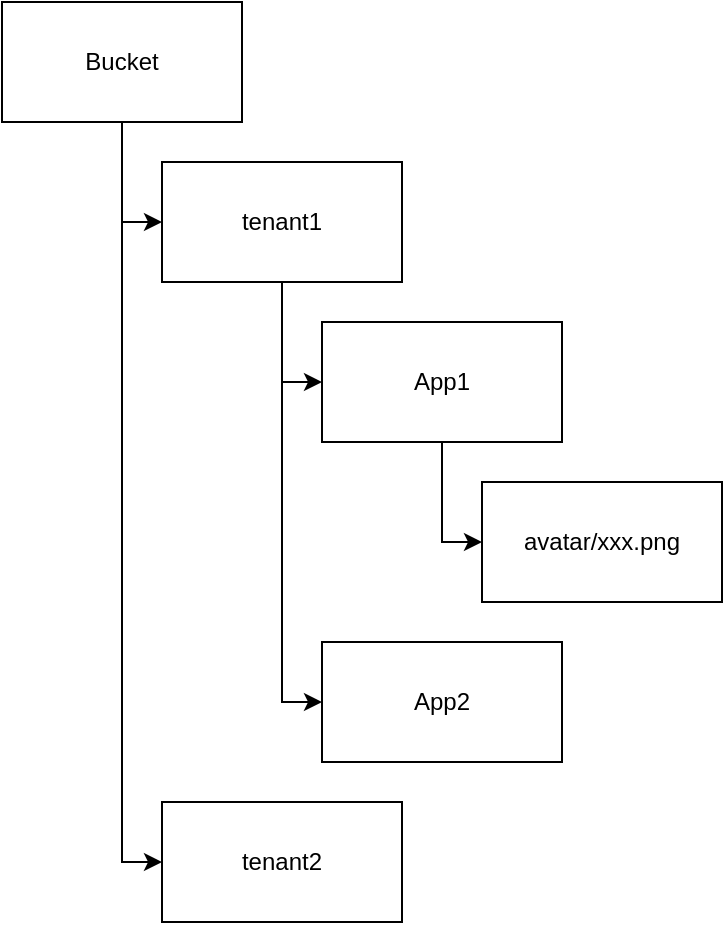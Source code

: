 <mxfile version="20.2.8" type="device" pages="3"><diagram id="Z30DK2K5_P5NKoa6rMus" name="存储路径"><mxGraphModel dx="1106" dy="807" grid="1" gridSize="10" guides="1" tooltips="1" connect="1" arrows="1" fold="1" page="1" pageScale="1" pageWidth="827" pageHeight="1169" math="0" shadow="0"><root><mxCell id="0"/><mxCell id="1" parent="0"/><mxCell id="4Alr6Egqd3K_LGggs97Y-5" style="edgeStyle=orthogonalEdgeStyle;rounded=0;orthogonalLoop=1;jettySize=auto;html=1;entryX=0;entryY=0.5;entryDx=0;entryDy=0;" parent="1" source="4Alr6Egqd3K_LGggs97Y-1" target="4Alr6Egqd3K_LGggs97Y-2" edge="1"><mxGeometry relative="1" as="geometry"/></mxCell><mxCell id="4Alr6Egqd3K_LGggs97Y-8" style="edgeStyle=orthogonalEdgeStyle;rounded=0;orthogonalLoop=1;jettySize=auto;html=1;entryX=0;entryY=0.5;entryDx=0;entryDy=0;" parent="1" source="4Alr6Egqd3K_LGggs97Y-1" target="4Alr6Egqd3K_LGggs97Y-7" edge="1"><mxGeometry relative="1" as="geometry"/></mxCell><mxCell id="4Alr6Egqd3K_LGggs97Y-1" value="Bucket" style="rounded=0;whiteSpace=wrap;html=1;" parent="1" vertex="1"><mxGeometry x="40" y="40" width="120" height="60" as="geometry"/></mxCell><mxCell id="4Alr6Egqd3K_LGggs97Y-6" style="edgeStyle=orthogonalEdgeStyle;rounded=0;orthogonalLoop=1;jettySize=auto;html=1;entryX=0;entryY=0.5;entryDx=0;entryDy=0;" parent="1" source="4Alr6Egqd3K_LGggs97Y-2" target="4Alr6Egqd3K_LGggs97Y-3" edge="1"><mxGeometry relative="1" as="geometry"/></mxCell><mxCell id="4Alr6Egqd3K_LGggs97Y-12" style="edgeStyle=orthogonalEdgeStyle;rounded=0;orthogonalLoop=1;jettySize=auto;html=1;entryX=0;entryY=0.5;entryDx=0;entryDy=0;" parent="1" source="4Alr6Egqd3K_LGggs97Y-2" target="4Alr6Egqd3K_LGggs97Y-11" edge="1"><mxGeometry relative="1" as="geometry"/></mxCell><mxCell id="4Alr6Egqd3K_LGggs97Y-2" value="tenant1" style="rounded=0;whiteSpace=wrap;html=1;" parent="1" vertex="1"><mxGeometry x="120" y="120" width="120" height="60" as="geometry"/></mxCell><mxCell id="4Alr6Egqd3K_LGggs97Y-10" style="edgeStyle=orthogonalEdgeStyle;rounded=0;orthogonalLoop=1;jettySize=auto;html=1;entryX=0;entryY=0.5;entryDx=0;entryDy=0;" parent="1" source="4Alr6Egqd3K_LGggs97Y-3" target="4Alr6Egqd3K_LGggs97Y-9" edge="1"><mxGeometry relative="1" as="geometry"/></mxCell><mxCell id="4Alr6Egqd3K_LGggs97Y-3" value="App1" style="rounded=0;whiteSpace=wrap;html=1;" parent="1" vertex="1"><mxGeometry x="200" y="200" width="120" height="60" as="geometry"/></mxCell><mxCell id="4Alr6Egqd3K_LGggs97Y-7" value="tenant2" style="whiteSpace=wrap;html=1;" parent="1" vertex="1"><mxGeometry x="120" y="440" width="120" height="60" as="geometry"/></mxCell><mxCell id="4Alr6Egqd3K_LGggs97Y-9" value="avatar/xxx.png" style="whiteSpace=wrap;html=1;" parent="1" vertex="1"><mxGeometry x="280" y="280" width="120" height="60" as="geometry"/></mxCell><mxCell id="4Alr6Egqd3K_LGggs97Y-11" value="App2" style="whiteSpace=wrap;html=1;" parent="1" vertex="1"><mxGeometry x="200" y="360" width="120" height="60" as="geometry"/></mxCell></root></mxGraphModel></diagram><diagram id="j4bhVQZw_n33e3e5ILDa" name="存储过程"><mxGraphModel dx="1106" dy="807" grid="1" gridSize="10" guides="1" tooltips="1" connect="1" arrows="1" fold="1" page="1" pageScale="1" pageWidth="827" pageHeight="1169" math="0" shadow="0"><root><mxCell id="0"/><mxCell id="1" parent="0"/><mxCell id="bacYSMWh0cRRxHwSeoUD-7" value="alt" style="shape=umlFrame;whiteSpace=wrap;html=1;" vertex="1" parent="1"><mxGeometry x="20" y="620" width="690" height="230" as="geometry"/></mxCell><mxCell id="WKlA2sLwX-9VDW8erEx8-30" value="alt" style="shape=umlFrame;whiteSpace=wrap;html=1;" vertex="1" parent="1"><mxGeometry x="190" y="278" width="510" height="222" as="geometry"/></mxCell><mxCell id="WKlA2sLwX-9VDW8erEx8-1" value="web" style="shape=umlLifeline;perimeter=lifelinePerimeter;whiteSpace=wrap;html=1;container=1;collapsible=0;recursiveResize=0;outlineConnect=0;" vertex="1" parent="1"><mxGeometry x="40" y="40" width="100" height="960" as="geometry"/></mxCell><mxCell id="WKlA2sLwX-9VDW8erEx8-7" value="" style="html=1;points=[];perimeter=orthogonalPerimeter;" vertex="1" parent="WKlA2sLwX-9VDW8erEx8-1"><mxGeometry x="45" y="75" width="10" height="40" as="geometry"/></mxCell><mxCell id="WKlA2sLwX-9VDW8erEx8-8" value="接入aws-sdk/client-s3" style="edgeStyle=orthogonalEdgeStyle;html=1;align=left;spacingLeft=2;endArrow=block;rounded=0;entryX=1;entryY=0;" edge="1" target="WKlA2sLwX-9VDW8erEx8-7" parent="WKlA2sLwX-9VDW8erEx8-1"><mxGeometry relative="1" as="geometry"><mxPoint x="50" y="55" as="sourcePoint"/><Array as="points"><mxPoint x="80" y="55"/></Array></mxGeometry></mxCell><mxCell id="WKlA2sLwX-9VDW8erEx8-15" value="" style="html=1;points=[];perimeter=orthogonalPerimeter;" vertex="1" parent="WKlA2sLwX-9VDW8erEx8-1"><mxGeometry x="45" y="531" width="10" height="40" as="geometry"/></mxCell><mxCell id="WKlA2sLwX-9VDW8erEx8-16" value="根据fileidentity及STS凭证初始&lt;br&gt;化client-s3" style="edgeStyle=orthogonalEdgeStyle;html=1;align=left;spacingLeft=2;endArrow=block;rounded=0;entryX=1;entryY=0;" edge="1" target="WKlA2sLwX-9VDW8erEx8-15" parent="WKlA2sLwX-9VDW8erEx8-1"><mxGeometry relative="1" as="geometry"><mxPoint x="50" y="511" as="sourcePoint"/><Array as="points"><mxPoint x="80" y="511"/></Array></mxGeometry></mxCell><mxCell id="WKlA2sLwX-9VDW8erEx8-2" value="service" style="shape=umlLifeline;perimeter=lifelinePerimeter;whiteSpace=wrap;html=1;container=1;collapsible=0;recursiveResize=0;outlineConnect=0;" vertex="1" parent="1"><mxGeometry x="240" y="40" width="100" height="960" as="geometry"/></mxCell><mxCell id="WKlA2sLwX-9VDW8erEx8-9" value="" style="html=1;points=[];perimeter=orthogonalPerimeter;" vertex="1" parent="WKlA2sLwX-9VDW8erEx8-2"><mxGeometry x="45" y="130" width="10" height="80" as="geometry"/></mxCell><mxCell id="WKlA2sLwX-9VDW8erEx8-12" value="" style="html=1;points=[];perimeter=orthogonalPerimeter;" vertex="1" parent="WKlA2sLwX-9VDW8erEx8-2"><mxGeometry x="45" y="230" width="10" height="270" as="geometry"/></mxCell><mxCell id="bacYSMWh0cRRxHwSeoUD-11" value="" style="html=1;points=[];perimeter=orthogonalPerimeter;" vertex="1" parent="WKlA2sLwX-9VDW8erEx8-2"><mxGeometry x="45" y="830" width="10" height="80" as="geometry"/></mxCell><mxCell id="WKlA2sLwX-9VDW8erEx8-3" value="aliOSS" style="shape=umlLifeline;perimeter=lifelinePerimeter;whiteSpace=wrap;html=1;container=1;collapsible=0;recursiveResize=0;outlineConnect=0;" vertex="1" parent="1"><mxGeometry x="440" y="40" width="100" height="960" as="geometry"/></mxCell><mxCell id="WKlA2sLwX-9VDW8erEx8-17" value="" style="html=1;points=[];perimeter=orthogonalPerimeter;" vertex="1" parent="WKlA2sLwX-9VDW8erEx8-3"><mxGeometry x="45" y="260" width="10" height="80" as="geometry"/></mxCell><mxCell id="bacYSMWh0cRRxHwSeoUD-1" value="" style="html=1;points=[];perimeter=orthogonalPerimeter;" vertex="1" parent="WKlA2sLwX-9VDW8erEx8-3"><mxGeometry x="45" y="602" width="10" height="80" as="geometry"/></mxCell><mxCell id="WKlA2sLwX-9VDW8erEx8-4" value="MinIO/AWS S3" style="shape=umlLifeline;perimeter=lifelinePerimeter;whiteSpace=wrap;html=1;container=1;collapsible=0;recursiveResize=0;outlineConnect=0;" vertex="1" parent="1"><mxGeometry x="640" y="40" width="100" height="960" as="geometry"/></mxCell><mxCell id="WKlA2sLwX-9VDW8erEx8-25" value="" style="html=1;points=[];perimeter=orthogonalPerimeter;" vertex="1" parent="WKlA2sLwX-9VDW8erEx8-4"><mxGeometry x="45" y="370" width="10" height="80" as="geometry"/></mxCell><mxCell id="bacYSMWh0cRRxHwSeoUD-4" value="" style="html=1;points=[];perimeter=orthogonalPerimeter;" vertex="1" parent="WKlA2sLwX-9VDW8erEx8-4"><mxGeometry x="45" y="720" width="10" height="80" as="geometry"/></mxCell><mxCell id="WKlA2sLwX-9VDW8erEx8-10" value="向服务器请求fileidentities数据" style="html=1;verticalAlign=bottom;endArrow=block;entryX=0;entryY=0;rounded=0;" edge="1" target="WKlA2sLwX-9VDW8erEx8-9" parent="1" source="WKlA2sLwX-9VDW8erEx8-1"><mxGeometry relative="1" as="geometry"><mxPoint x="175" y="170" as="sourcePoint"/></mxGeometry></mxCell><mxCell id="WKlA2sLwX-9VDW8erEx8-11" value="返回对应租户的fileidentities" style="html=1;verticalAlign=bottom;endArrow=open;dashed=1;endSize=8;exitX=0;exitY=0.95;rounded=0;" edge="1" source="WKlA2sLwX-9VDW8erEx8-9" parent="1" target="WKlA2sLwX-9VDW8erEx8-1"><mxGeometry relative="1" as="geometry"><mxPoint x="175" y="246" as="targetPoint"/></mxGeometry></mxCell><mxCell id="WKlA2sLwX-9VDW8erEx8-13" value="向服务器请求STS临时凭证" style="html=1;verticalAlign=bottom;endArrow=block;entryX=0;entryY=0;rounded=0;" edge="1" target="WKlA2sLwX-9VDW8erEx8-12" parent="1" source="WKlA2sLwX-9VDW8erEx8-1"><mxGeometry relative="1" as="geometry"><mxPoint x="175" y="270" as="sourcePoint"/></mxGeometry></mxCell><mxCell id="WKlA2sLwX-9VDW8erEx8-14" value="返回对应租户的STS临时凭证" style="html=1;verticalAlign=bottom;endArrow=open;dashed=1;endSize=8;exitX=0;exitY=0.95;rounded=0;" edge="1" source="WKlA2sLwX-9VDW8erEx8-12" parent="1" target="WKlA2sLwX-9VDW8erEx8-1"><mxGeometry relative="1" as="geometry"><mxPoint x="175" y="346" as="targetPoint"/></mxGeometry></mxCell><mxCell id="WKlA2sLwX-9VDW8erEx8-18" value="使用阿里sts sdk发起STS请求" style="html=1;verticalAlign=bottom;endArrow=block;entryX=0;entryY=0;rounded=0;" edge="1" target="WKlA2sLwX-9VDW8erEx8-17" parent="1" source="WKlA2sLwX-9VDW8erEx8-2"><mxGeometry relative="1" as="geometry"><mxPoint x="334" y="270" as="sourcePoint"/></mxGeometry></mxCell><mxCell id="WKlA2sLwX-9VDW8erEx8-19" value="返回STS临时凭证" style="html=1;verticalAlign=bottom;endArrow=open;dashed=1;endSize=8;exitX=0;exitY=0.95;rounded=0;" edge="1" source="WKlA2sLwX-9VDW8erEx8-17" parent="1" target="WKlA2sLwX-9VDW8erEx8-2"><mxGeometry relative="1" as="geometry"><mxPoint x="334" y="346" as="targetPoint"/></mxGeometry></mxCell><mxCell id="WKlA2sLwX-9VDW8erEx8-26" value="使用aws-sdk发起STS请求" style="html=1;verticalAlign=bottom;endArrow=block;entryX=0;entryY=0;rounded=0;" edge="1" target="WKlA2sLwX-9VDW8erEx8-25" parent="1" source="WKlA2sLwX-9VDW8erEx8-2"><mxGeometry relative="1" as="geometry"><mxPoint x="615" y="410" as="sourcePoint"/></mxGeometry></mxCell><mxCell id="WKlA2sLwX-9VDW8erEx8-27" value="返回STS临时凭证" style="html=1;verticalAlign=bottom;endArrow=open;dashed=1;endSize=8;exitX=0;exitY=0.95;rounded=0;" edge="1" source="WKlA2sLwX-9VDW8erEx8-25" parent="1" target="WKlA2sLwX-9VDW8erEx8-2"><mxGeometry relative="1" as="geometry"><mxPoint x="615" y="486" as="targetPoint"/></mxGeometry></mxCell><mxCell id="WKlA2sLwX-9VDW8erEx8-34" value="" style="endArrow=none;dashed=1;html=1;rounded=0;exitX=0;exitY=0.509;exitDx=0;exitDy=0;exitPerimeter=0;" edge="1" parent="1" source="WKlA2sLwX-9VDW8erEx8-30"><mxGeometry width="50" height="50" relative="1" as="geometry"><mxPoint x="550" y="390" as="sourcePoint"/><mxPoint x="700" y="390" as="targetPoint"/><Array as="points"/></mxGeometry></mxCell><mxCell id="WKlA2sLwX-9VDW8erEx8-36" value="[ kind=aliOSS ]" style="text;html=1;strokeColor=none;fillColor=none;align=center;verticalAlign=middle;whiteSpace=wrap;rounded=0;" vertex="1" parent="1"><mxGeometry x="195" y="326" width="90" height="30" as="geometry"/></mxCell><mxCell id="WKlA2sLwX-9VDW8erEx8-37" value="[ kind=minio || kind=awsS3 ]" style="text;html=1;strokeColor=none;fillColor=none;align=center;verticalAlign=middle;whiteSpace=wrap;rounded=0;" vertex="1" parent="1"><mxGeometry x="195" y="430" width="160" height="30" as="geometry"/></mxCell><mxCell id="bacYSMWh0cRRxHwSeoUD-2" value="通过aws s3 client上传文件" style="html=1;verticalAlign=bottom;endArrow=block;entryX=0;entryY=0;rounded=0;" edge="1" target="bacYSMWh0cRRxHwSeoUD-1" parent="1" source="WKlA2sLwX-9VDW8erEx8-1"><mxGeometry relative="1" as="geometry"><mxPoint x="270" y="570" as="sourcePoint"/></mxGeometry></mxCell><mxCell id="bacYSMWh0cRRxHwSeoUD-3" value="return" style="html=1;verticalAlign=bottom;endArrow=open;dashed=1;endSize=8;exitX=0;exitY=0.95;rounded=0;" edge="1" source="bacYSMWh0cRRxHwSeoUD-1" parent="1" target="WKlA2sLwX-9VDW8erEx8-1"><mxGeometry relative="1" as="geometry"><mxPoint x="270" y="646" as="targetPoint"/></mxGeometry></mxCell><mxCell id="bacYSMWh0cRRxHwSeoUD-5" value="通过aws s3 client上传文件" style="html=1;verticalAlign=bottom;endArrow=block;entryX=0;entryY=0;rounded=0;" edge="1" target="bacYSMWh0cRRxHwSeoUD-4" parent="1" source="WKlA2sLwX-9VDW8erEx8-1"><mxGeometry relative="1" as="geometry"><mxPoint x="615" y="690" as="sourcePoint"/></mxGeometry></mxCell><mxCell id="bacYSMWh0cRRxHwSeoUD-6" value="return" style="html=1;verticalAlign=bottom;endArrow=open;dashed=1;endSize=8;exitX=0;exitY=0.95;rounded=0;" edge="1" source="bacYSMWh0cRRxHwSeoUD-4" parent="1" target="WKlA2sLwX-9VDW8erEx8-1"><mxGeometry relative="1" as="geometry"><mxPoint x="615" y="766" as="targetPoint"/></mxGeometry></mxCell><mxCell id="bacYSMWh0cRRxHwSeoUD-8" value="" style="endArrow=none;dashed=1;html=1;rounded=0;" edge="1" parent="1"><mxGeometry width="50" height="50" relative="1" as="geometry"><mxPoint x="20" y="736" as="sourcePoint"/><mxPoint x="710" y="736" as="targetPoint"/></mxGeometry></mxCell><mxCell id="bacYSMWh0cRRxHwSeoUD-9" value="[ kind=aliOSS ]" style="text;html=1;strokeColor=none;fillColor=none;align=center;verticalAlign=middle;whiteSpace=wrap;rounded=0;" vertex="1" parent="1"><mxGeometry x="25" y="667" width="85" height="30" as="geometry"/></mxCell><mxCell id="bacYSMWh0cRRxHwSeoUD-10" value="[ kind=minio || kind=awsS3 ]" style="text;html=1;strokeColor=none;fillColor=none;align=center;verticalAlign=middle;whiteSpace=wrap;rounded=0;" vertex="1" parent="1"><mxGeometry x="25" y="780" width="155" height="30" as="geometry"/></mxCell><mxCell id="bacYSMWh0cRRxHwSeoUD-12" value="获取完整文件url地址上传至服务端与业务绑定" style="html=1;verticalAlign=bottom;endArrow=block;entryX=0;entryY=0;rounded=0;" edge="1" target="bacYSMWh0cRRxHwSeoUD-11" parent="1" source="WKlA2sLwX-9VDW8erEx8-1"><mxGeometry relative="1" as="geometry"><mxPoint x="215" y="870" as="sourcePoint"/></mxGeometry></mxCell><mxCell id="bacYSMWh0cRRxHwSeoUD-13" value="return" style="html=1;verticalAlign=bottom;endArrow=open;dashed=1;endSize=8;exitX=0;exitY=0.95;rounded=0;" edge="1" source="bacYSMWh0cRRxHwSeoUD-11" parent="1" target="WKlA2sLwX-9VDW8erEx8-1"><mxGeometry relative="1" as="geometry"><mxPoint x="215" y="946" as="targetPoint"/></mxGeometry></mxCell></root></mxGraphModel></diagram><diagram id="MrjuJp5H5FWaZO5Fb7h5" name="文件Url"><mxGraphModel dx="1106" dy="807" grid="1" gridSize="10" guides="1" tooltips="1" connect="1" arrows="1" fold="1" page="1" pageScale="1" pageWidth="827" pageHeight="1169" math="0" shadow="0"><root><mxCell id="0"/><mxCell id="1" parent="0"/><mxCell id="IYID_I5Z9OH6oTDdLkNw-1" value="&lt;font style=&quot;font-size: 16px;&quot;&gt;http://localhost:9000/woocoo/1000/resource/avatar/default.png&lt;/font&gt;" style="text;html=1;strokeColor=none;fillColor=none;align=center;verticalAlign=middle;whiteSpace=wrap;rounded=0;" vertex="1" parent="1"><mxGeometry x="40" y="80" width="440" height="30" as="geometry"/></mxCell><mxCell id="IYID_I5Z9OH6oTDdLkNw-2" value="&lt;font style=&quot;font-size: 16px;&quot;&gt;http://woocoo.oss-cn-hongkong.aliyuncs.com/1000/resource/avatar/default.png&lt;/font&gt;" style="text;html=1;strokeColor=none;fillColor=none;align=center;verticalAlign=middle;whiteSpace=wrap;rounded=0;" vertex="1" parent="1"><mxGeometry x="40" y="201" width="580" height="30" as="geometry"/></mxCell><mxCell id="IYID_I5Z9OH6oTDdLkNw-3" value="MinIO Url：bucket在path中" style="text;html=1;align=left;verticalAlign=middle;resizable=0;points=[];autosize=1;strokeColor=none;fillColor=none;fontSize=16;" vertex="1" parent="1"><mxGeometry x="40" y="40" width="220" height="30" as="geometry"/></mxCell><mxCell id="IYID_I5Z9OH6oTDdLkNw-4" value="Ali OSS/AWS S3 Url：bucket在域名中" style="text;html=1;align=left;verticalAlign=middle;resizable=0;points=[];autosize=1;strokeColor=none;fillColor=none;fontSize=16;" vertex="1" parent="1"><mxGeometry x="40" y="161" width="300" height="30" as="geometry"/></mxCell><mxCell id="XXD-q-HsIIsqrjTASPJA-1" value="" style="endArrow=none;dashed=1;html=1;rounded=0;fontSize=16;" edge="1" parent="1"><mxGeometry width="50" height="50" relative="1" as="geometry"><mxPoint x="243" y="150" as="sourcePoint"/><mxPoint x="243" y="70" as="targetPoint"/></mxGeometry></mxCell><mxCell id="XXD-q-HsIIsqrjTASPJA-2" value="" style="endArrow=none;dashed=1;html=1;rounded=0;fontSize=16;" edge="1" parent="1"><mxGeometry width="50" height="50" relative="1" as="geometry"><mxPoint x="480" y="150" as="sourcePoint"/><mxPoint x="480" y="70" as="targetPoint"/></mxGeometry></mxCell><mxCell id="XXD-q-HsIIsqrjTASPJA-3" value="" style="endArrow=none;dashed=1;html=1;rounded=0;fontSize=16;" edge="1" parent="1"><mxGeometry width="50" height="50" relative="1" as="geometry"><mxPoint x="374" y="271" as="sourcePoint"/><mxPoint x="374" y="190" as="targetPoint"/></mxGeometry></mxCell><mxCell id="XXD-q-HsIIsqrjTASPJA-4" value="" style="endArrow=none;dashed=1;html=1;rounded=0;fontSize=16;" edge="1" parent="1"><mxGeometry width="50" height="50" relative="1" as="geometry"><mxPoint x="610" y="271" as="sourcePoint"/><mxPoint x="610" y="190" as="targetPoint"/></mxGeometry></mxCell><mxCell id="XXD-q-HsIIsqrjTASPJA-20" style="edgeStyle=orthogonalEdgeStyle;rounded=0;orthogonalLoop=1;jettySize=auto;html=1;fontSize=12;fontColor=#000000;" edge="1" parent="1" source="XXD-q-HsIIsqrjTASPJA-5"><mxGeometry relative="1" as="geometry"><mxPoint x="240" y="135" as="targetPoint"/></mxGeometry></mxCell><mxCell id="XXD-q-HsIIsqrjTASPJA-22" style="edgeStyle=orthogonalEdgeStyle;rounded=0;orthogonalLoop=1;jettySize=auto;html=1;fontSize=12;fontColor=#000000;" edge="1" parent="1" source="XXD-q-HsIIsqrjTASPJA-5"><mxGeometry relative="1" as="geometry"><mxPoint x="480" y="135" as="targetPoint"/></mxGeometry></mxCell><mxCell id="XXD-q-HsIIsqrjTASPJA-5" value="&lt;font style=&quot;font-size: 12px;&quot;&gt;key&lt;/font&gt;" style="text;html=1;align=center;verticalAlign=middle;resizable=0;points=[];autosize=1;strokeColor=none;fillColor=none;fontSize=16;" vertex="1" parent="1"><mxGeometry x="335" y="120" width="40" height="30" as="geometry"/></mxCell><mxCell id="XXD-q-HsIIsqrjTASPJA-17" style="edgeStyle=orthogonalEdgeStyle;rounded=0;orthogonalLoop=1;jettySize=auto;html=1;fontSize=12;fontColor=#000000;" edge="1" parent="1" source="XXD-q-HsIIsqrjTASPJA-6"><mxGeometry relative="1" as="geometry"><mxPoint x="240" y="135" as="targetPoint"/></mxGeometry></mxCell><mxCell id="XXD-q-HsIIsqrjTASPJA-19" style="edgeStyle=orthogonalEdgeStyle;rounded=0;orthogonalLoop=1;jettySize=auto;html=1;fontSize=12;fontColor=#000000;" edge="1" parent="1" source="XXD-q-HsIIsqrjTASPJA-6"><mxGeometry relative="1" as="geometry"><mxPoint x="40" y="135" as="targetPoint"/></mxGeometry></mxCell><mxCell id="XXD-q-HsIIsqrjTASPJA-6" value="bucketUrl" style="text;html=1;align=center;verticalAlign=middle;resizable=0;points=[];autosize=1;strokeColor=none;fillColor=none;fontSize=12;" vertex="1" parent="1"><mxGeometry x="100" y="120" width="70" height="30" as="geometry"/></mxCell><mxCell id="XXD-q-HsIIsqrjTASPJA-26" style="edgeStyle=orthogonalEdgeStyle;rounded=0;orthogonalLoop=1;jettySize=auto;html=1;fontSize=12;fontColor=#000000;" edge="1" parent="1" source="XXD-q-HsIIsqrjTASPJA-7"><mxGeometry relative="1" as="geometry"><mxPoint x="40" y="256" as="targetPoint"/></mxGeometry></mxCell><mxCell id="XXD-q-HsIIsqrjTASPJA-28" style="edgeStyle=orthogonalEdgeStyle;rounded=0;orthogonalLoop=1;jettySize=auto;html=1;fontSize=12;fontColor=#000000;" edge="1" parent="1" source="XXD-q-HsIIsqrjTASPJA-7"><mxGeometry relative="1" as="geometry"><mxPoint x="370" y="256" as="targetPoint"/></mxGeometry></mxCell><mxCell id="XXD-q-HsIIsqrjTASPJA-7" value="bucketUrl" style="text;html=1;align=center;verticalAlign=middle;resizable=0;points=[];autosize=1;strokeColor=none;fillColor=none;fontSize=12;" vertex="1" parent="1"><mxGeometry x="170" y="241" width="70" height="30" as="geometry"/></mxCell><mxCell id="XXD-q-HsIIsqrjTASPJA-23" style="edgeStyle=orthogonalEdgeStyle;rounded=0;orthogonalLoop=1;jettySize=auto;html=1;fontSize=12;fontColor=#000000;" edge="1" parent="1" source="XXD-q-HsIIsqrjTASPJA-8"><mxGeometry relative="1" as="geometry"><mxPoint x="380" y="256" as="targetPoint"/></mxGeometry></mxCell><mxCell id="XXD-q-HsIIsqrjTASPJA-24" style="edgeStyle=orthogonalEdgeStyle;rounded=0;orthogonalLoop=1;jettySize=auto;html=1;fontSize=12;fontColor=#000000;" edge="1" parent="1" source="XXD-q-HsIIsqrjTASPJA-8"><mxGeometry relative="1" as="geometry"><mxPoint x="610" y="256" as="targetPoint"/></mxGeometry></mxCell><mxCell id="XXD-q-HsIIsqrjTASPJA-8" value="&lt;font style=&quot;font-size: 12px;&quot;&gt;key&lt;/font&gt;" style="text;html=1;align=center;verticalAlign=middle;resizable=0;points=[];autosize=1;strokeColor=none;fillColor=none;fontSize=16;" vertex="1" parent="1"><mxGeometry x="470" y="241" width="40" height="30" as="geometry"/></mxCell><mxCell id="XXD-q-HsIIsqrjTASPJA-10" value="" style="endArrow=none;dashed=1;html=1;rounded=0;fontSize=12;fontColor=#FFFFCC;" edge="1" parent="1"><mxGeometry width="50" height="50" relative="1" as="geometry"><mxPoint y="160" as="sourcePoint"/><mxPoint x="640" y="160" as="targetPoint"/></mxGeometry></mxCell><mxCell id="XXD-q-HsIIsqrjTASPJA-12" value="" style="endArrow=none;dashed=1;html=1;rounded=0;fontSize=16;" edge="1" parent="1"><mxGeometry width="50" height="50" relative="1" as="geometry"><mxPoint x="187" y="130" as="sourcePoint"/><mxPoint x="186.5" y="70" as="targetPoint"/></mxGeometry></mxCell><mxCell id="XXD-q-HsIIsqrjTASPJA-13" value="bucket" style="text;html=1;align=center;verticalAlign=middle;resizable=0;points=[];autosize=1;strokeColor=none;fillColor=none;fontSize=12;fontColor=#000000;" vertex="1" parent="1"><mxGeometry x="183" y="100" width="60" height="30" as="geometry"/></mxCell><mxCell id="XXD-q-HsIIsqrjTASPJA-14" value="" style="endArrow=none;dashed=1;html=1;rounded=0;fontSize=16;" edge="1" parent="1"><mxGeometry width="50" height="50" relative="1" as="geometry"><mxPoint x="89" y="250" as="sourcePoint"/><mxPoint x="89" y="190" as="targetPoint"/></mxGeometry></mxCell><mxCell id="XXD-q-HsIIsqrjTASPJA-15" value="" style="endArrow=none;dashed=1;html=1;rounded=0;fontSize=16;" edge="1" parent="1"><mxGeometry width="50" height="50" relative="1" as="geometry"><mxPoint x="147" y="250" as="sourcePoint"/><mxPoint x="147" y="190" as="targetPoint"/></mxGeometry></mxCell><mxCell id="XXD-q-HsIIsqrjTASPJA-16" value="bucket" style="text;html=1;align=center;verticalAlign=middle;resizable=0;points=[];autosize=1;strokeColor=none;fillColor=none;fontSize=12;fontColor=#000000;" vertex="1" parent="1"><mxGeometry x="88" y="224" width="60" height="30" as="geometry"/></mxCell><mxCell id="XXD-q-HsIIsqrjTASPJA-18" value="" style="endArrow=none;dashed=1;html=1;rounded=0;fontSize=16;" edge="1" parent="1"><mxGeometry width="50" height="50" relative="1" as="geometry"><mxPoint x="39" y="150" as="sourcePoint"/><mxPoint x="39" y="70" as="targetPoint"/></mxGeometry></mxCell><mxCell id="XXD-q-HsIIsqrjTASPJA-25" value="" style="endArrow=none;dashed=1;html=1;rounded=0;fontSize=16;" edge="1" parent="1"><mxGeometry width="50" height="50" relative="1" as="geometry"><mxPoint x="39" y="271" as="sourcePoint"/><mxPoint x="39" y="190" as="targetPoint"/></mxGeometry></mxCell></root></mxGraphModel></diagram></mxfile>